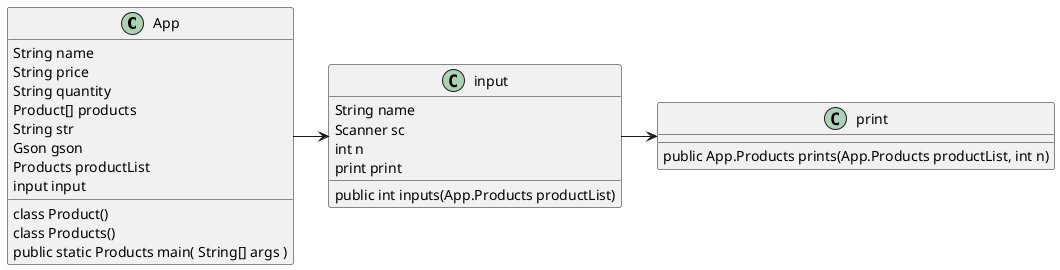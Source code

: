 @startuml
'https://plantuml.com/sequence-diagram

autonumber

@startuml
class App
{
    class Product()
    String name
    String price
    String quantity
    class Products()
    Product[] products
    public static Products main( String[] args )
    String str
    Gson gson
    Products productList
    input input
}
class input
{
    public int inputs(App.Products productList)
    String name
    Scanner sc
    int n
    print print
}
class print
{
    public App.Products prints(App.Products productList, int n)
}

App->input
input->print

@enduml